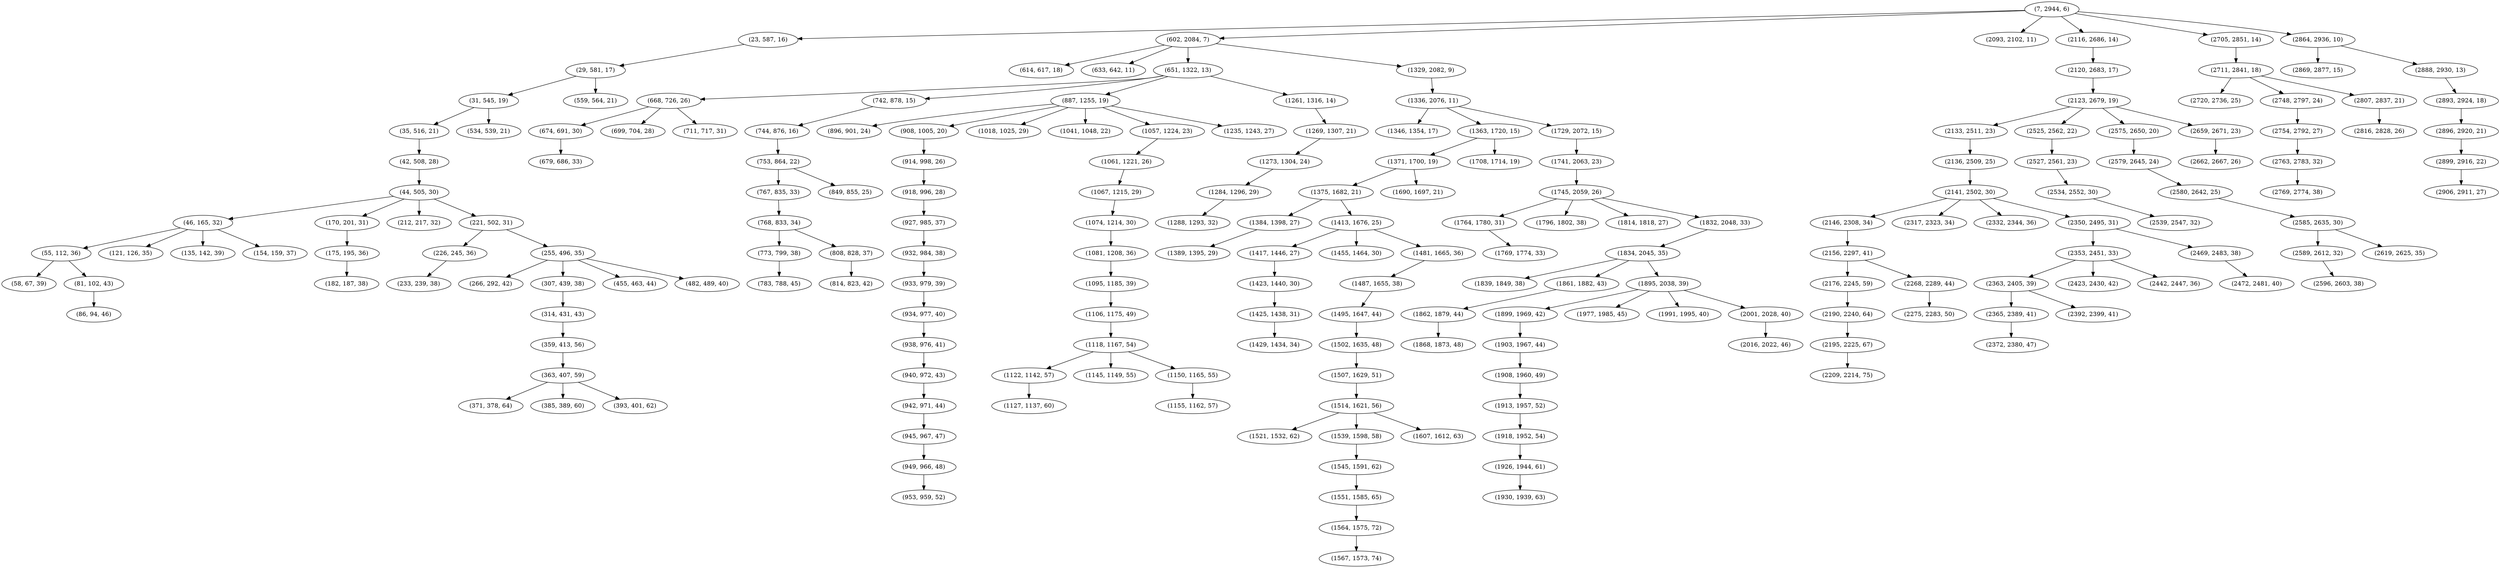 digraph tree {
    "(7, 2944, 6)";
    "(23, 587, 16)";
    "(29, 581, 17)";
    "(31, 545, 19)";
    "(35, 516, 21)";
    "(42, 508, 28)";
    "(44, 505, 30)";
    "(46, 165, 32)";
    "(55, 112, 36)";
    "(58, 67, 39)";
    "(81, 102, 43)";
    "(86, 94, 46)";
    "(121, 126, 35)";
    "(135, 142, 39)";
    "(154, 159, 37)";
    "(170, 201, 31)";
    "(175, 195, 36)";
    "(182, 187, 38)";
    "(212, 217, 32)";
    "(221, 502, 31)";
    "(226, 245, 36)";
    "(233, 239, 38)";
    "(255, 496, 35)";
    "(266, 292, 42)";
    "(307, 439, 38)";
    "(314, 431, 43)";
    "(359, 413, 56)";
    "(363, 407, 59)";
    "(371, 378, 64)";
    "(385, 389, 60)";
    "(393, 401, 62)";
    "(455, 463, 44)";
    "(482, 489, 40)";
    "(534, 539, 21)";
    "(559, 564, 21)";
    "(602, 2084, 7)";
    "(614, 617, 18)";
    "(633, 642, 11)";
    "(651, 1322, 13)";
    "(668, 726, 26)";
    "(674, 691, 30)";
    "(679, 686, 33)";
    "(699, 704, 28)";
    "(711, 717, 31)";
    "(742, 878, 15)";
    "(744, 876, 16)";
    "(753, 864, 22)";
    "(767, 835, 33)";
    "(768, 833, 34)";
    "(773, 799, 38)";
    "(783, 788, 45)";
    "(808, 828, 37)";
    "(814, 823, 42)";
    "(849, 855, 25)";
    "(887, 1255, 19)";
    "(896, 901, 24)";
    "(908, 1005, 20)";
    "(914, 998, 26)";
    "(918, 996, 28)";
    "(927, 985, 37)";
    "(932, 984, 38)";
    "(933, 979, 39)";
    "(934, 977, 40)";
    "(938, 976, 41)";
    "(940, 972, 43)";
    "(942, 971, 44)";
    "(945, 967, 47)";
    "(949, 966, 48)";
    "(953, 959, 52)";
    "(1018, 1025, 29)";
    "(1041, 1048, 22)";
    "(1057, 1224, 23)";
    "(1061, 1221, 26)";
    "(1067, 1215, 29)";
    "(1074, 1214, 30)";
    "(1081, 1208, 36)";
    "(1095, 1185, 39)";
    "(1106, 1175, 49)";
    "(1118, 1167, 54)";
    "(1122, 1142, 57)";
    "(1127, 1137, 60)";
    "(1145, 1149, 55)";
    "(1150, 1165, 55)";
    "(1155, 1162, 57)";
    "(1235, 1243, 27)";
    "(1261, 1316, 14)";
    "(1269, 1307, 21)";
    "(1273, 1304, 24)";
    "(1284, 1296, 29)";
    "(1288, 1293, 32)";
    "(1329, 2082, 9)";
    "(1336, 2076, 11)";
    "(1346, 1354, 17)";
    "(1363, 1720, 15)";
    "(1371, 1700, 19)";
    "(1375, 1682, 21)";
    "(1384, 1398, 27)";
    "(1389, 1395, 29)";
    "(1413, 1676, 25)";
    "(1417, 1446, 27)";
    "(1423, 1440, 30)";
    "(1425, 1438, 31)";
    "(1429, 1434, 34)";
    "(1455, 1464, 30)";
    "(1481, 1665, 36)";
    "(1487, 1655, 38)";
    "(1495, 1647, 44)";
    "(1502, 1635, 48)";
    "(1507, 1629, 51)";
    "(1514, 1621, 56)";
    "(1521, 1532, 62)";
    "(1539, 1598, 58)";
    "(1545, 1591, 62)";
    "(1551, 1585, 65)";
    "(1564, 1575, 72)";
    "(1567, 1573, 74)";
    "(1607, 1612, 63)";
    "(1690, 1697, 21)";
    "(1708, 1714, 19)";
    "(1729, 2072, 15)";
    "(1741, 2063, 23)";
    "(1745, 2059, 26)";
    "(1764, 1780, 31)";
    "(1769, 1774, 33)";
    "(1796, 1802, 38)";
    "(1814, 1818, 27)";
    "(1832, 2048, 33)";
    "(1834, 2045, 35)";
    "(1839, 1849, 38)";
    "(1861, 1882, 43)";
    "(1862, 1879, 44)";
    "(1868, 1873, 48)";
    "(1895, 2038, 39)";
    "(1899, 1969, 42)";
    "(1903, 1967, 44)";
    "(1908, 1960, 49)";
    "(1913, 1957, 52)";
    "(1918, 1952, 54)";
    "(1926, 1944, 61)";
    "(1930, 1939, 63)";
    "(1977, 1985, 45)";
    "(1991, 1995, 40)";
    "(2001, 2028, 40)";
    "(2016, 2022, 46)";
    "(2093, 2102, 11)";
    "(2116, 2686, 14)";
    "(2120, 2683, 17)";
    "(2123, 2679, 19)";
    "(2133, 2511, 23)";
    "(2136, 2509, 25)";
    "(2141, 2502, 30)";
    "(2146, 2308, 34)";
    "(2156, 2297, 41)";
    "(2176, 2245, 59)";
    "(2190, 2240, 64)";
    "(2195, 2225, 67)";
    "(2209, 2214, 75)";
    "(2268, 2289, 44)";
    "(2275, 2283, 50)";
    "(2317, 2323, 34)";
    "(2332, 2344, 36)";
    "(2350, 2495, 31)";
    "(2353, 2451, 33)";
    "(2363, 2405, 39)";
    "(2365, 2389, 41)";
    "(2372, 2380, 47)";
    "(2392, 2399, 41)";
    "(2423, 2430, 42)";
    "(2442, 2447, 36)";
    "(2469, 2483, 38)";
    "(2472, 2481, 40)";
    "(2525, 2562, 22)";
    "(2527, 2561, 23)";
    "(2534, 2552, 30)";
    "(2539, 2547, 32)";
    "(2575, 2650, 20)";
    "(2579, 2645, 24)";
    "(2580, 2642, 25)";
    "(2585, 2635, 30)";
    "(2589, 2612, 32)";
    "(2596, 2603, 38)";
    "(2619, 2625, 35)";
    "(2659, 2671, 23)";
    "(2662, 2667, 26)";
    "(2705, 2851, 14)";
    "(2711, 2841, 18)";
    "(2720, 2736, 25)";
    "(2748, 2797, 24)";
    "(2754, 2792, 27)";
    "(2763, 2783, 32)";
    "(2769, 2774, 38)";
    "(2807, 2837, 21)";
    "(2816, 2828, 26)";
    "(2864, 2936, 10)";
    "(2869, 2877, 15)";
    "(2888, 2930, 13)";
    "(2893, 2924, 18)";
    "(2896, 2920, 21)";
    "(2899, 2916, 22)";
    "(2906, 2911, 27)";
    "(7, 2944, 6)" -> "(23, 587, 16)";
    "(7, 2944, 6)" -> "(602, 2084, 7)";
    "(7, 2944, 6)" -> "(2093, 2102, 11)";
    "(7, 2944, 6)" -> "(2116, 2686, 14)";
    "(7, 2944, 6)" -> "(2705, 2851, 14)";
    "(7, 2944, 6)" -> "(2864, 2936, 10)";
    "(23, 587, 16)" -> "(29, 581, 17)";
    "(29, 581, 17)" -> "(31, 545, 19)";
    "(29, 581, 17)" -> "(559, 564, 21)";
    "(31, 545, 19)" -> "(35, 516, 21)";
    "(31, 545, 19)" -> "(534, 539, 21)";
    "(35, 516, 21)" -> "(42, 508, 28)";
    "(42, 508, 28)" -> "(44, 505, 30)";
    "(44, 505, 30)" -> "(46, 165, 32)";
    "(44, 505, 30)" -> "(170, 201, 31)";
    "(44, 505, 30)" -> "(212, 217, 32)";
    "(44, 505, 30)" -> "(221, 502, 31)";
    "(46, 165, 32)" -> "(55, 112, 36)";
    "(46, 165, 32)" -> "(121, 126, 35)";
    "(46, 165, 32)" -> "(135, 142, 39)";
    "(46, 165, 32)" -> "(154, 159, 37)";
    "(55, 112, 36)" -> "(58, 67, 39)";
    "(55, 112, 36)" -> "(81, 102, 43)";
    "(81, 102, 43)" -> "(86, 94, 46)";
    "(170, 201, 31)" -> "(175, 195, 36)";
    "(175, 195, 36)" -> "(182, 187, 38)";
    "(221, 502, 31)" -> "(226, 245, 36)";
    "(221, 502, 31)" -> "(255, 496, 35)";
    "(226, 245, 36)" -> "(233, 239, 38)";
    "(255, 496, 35)" -> "(266, 292, 42)";
    "(255, 496, 35)" -> "(307, 439, 38)";
    "(255, 496, 35)" -> "(455, 463, 44)";
    "(255, 496, 35)" -> "(482, 489, 40)";
    "(307, 439, 38)" -> "(314, 431, 43)";
    "(314, 431, 43)" -> "(359, 413, 56)";
    "(359, 413, 56)" -> "(363, 407, 59)";
    "(363, 407, 59)" -> "(371, 378, 64)";
    "(363, 407, 59)" -> "(385, 389, 60)";
    "(363, 407, 59)" -> "(393, 401, 62)";
    "(602, 2084, 7)" -> "(614, 617, 18)";
    "(602, 2084, 7)" -> "(633, 642, 11)";
    "(602, 2084, 7)" -> "(651, 1322, 13)";
    "(602, 2084, 7)" -> "(1329, 2082, 9)";
    "(651, 1322, 13)" -> "(668, 726, 26)";
    "(651, 1322, 13)" -> "(742, 878, 15)";
    "(651, 1322, 13)" -> "(887, 1255, 19)";
    "(651, 1322, 13)" -> "(1261, 1316, 14)";
    "(668, 726, 26)" -> "(674, 691, 30)";
    "(668, 726, 26)" -> "(699, 704, 28)";
    "(668, 726, 26)" -> "(711, 717, 31)";
    "(674, 691, 30)" -> "(679, 686, 33)";
    "(742, 878, 15)" -> "(744, 876, 16)";
    "(744, 876, 16)" -> "(753, 864, 22)";
    "(753, 864, 22)" -> "(767, 835, 33)";
    "(753, 864, 22)" -> "(849, 855, 25)";
    "(767, 835, 33)" -> "(768, 833, 34)";
    "(768, 833, 34)" -> "(773, 799, 38)";
    "(768, 833, 34)" -> "(808, 828, 37)";
    "(773, 799, 38)" -> "(783, 788, 45)";
    "(808, 828, 37)" -> "(814, 823, 42)";
    "(887, 1255, 19)" -> "(896, 901, 24)";
    "(887, 1255, 19)" -> "(908, 1005, 20)";
    "(887, 1255, 19)" -> "(1018, 1025, 29)";
    "(887, 1255, 19)" -> "(1041, 1048, 22)";
    "(887, 1255, 19)" -> "(1057, 1224, 23)";
    "(887, 1255, 19)" -> "(1235, 1243, 27)";
    "(908, 1005, 20)" -> "(914, 998, 26)";
    "(914, 998, 26)" -> "(918, 996, 28)";
    "(918, 996, 28)" -> "(927, 985, 37)";
    "(927, 985, 37)" -> "(932, 984, 38)";
    "(932, 984, 38)" -> "(933, 979, 39)";
    "(933, 979, 39)" -> "(934, 977, 40)";
    "(934, 977, 40)" -> "(938, 976, 41)";
    "(938, 976, 41)" -> "(940, 972, 43)";
    "(940, 972, 43)" -> "(942, 971, 44)";
    "(942, 971, 44)" -> "(945, 967, 47)";
    "(945, 967, 47)" -> "(949, 966, 48)";
    "(949, 966, 48)" -> "(953, 959, 52)";
    "(1057, 1224, 23)" -> "(1061, 1221, 26)";
    "(1061, 1221, 26)" -> "(1067, 1215, 29)";
    "(1067, 1215, 29)" -> "(1074, 1214, 30)";
    "(1074, 1214, 30)" -> "(1081, 1208, 36)";
    "(1081, 1208, 36)" -> "(1095, 1185, 39)";
    "(1095, 1185, 39)" -> "(1106, 1175, 49)";
    "(1106, 1175, 49)" -> "(1118, 1167, 54)";
    "(1118, 1167, 54)" -> "(1122, 1142, 57)";
    "(1118, 1167, 54)" -> "(1145, 1149, 55)";
    "(1118, 1167, 54)" -> "(1150, 1165, 55)";
    "(1122, 1142, 57)" -> "(1127, 1137, 60)";
    "(1150, 1165, 55)" -> "(1155, 1162, 57)";
    "(1261, 1316, 14)" -> "(1269, 1307, 21)";
    "(1269, 1307, 21)" -> "(1273, 1304, 24)";
    "(1273, 1304, 24)" -> "(1284, 1296, 29)";
    "(1284, 1296, 29)" -> "(1288, 1293, 32)";
    "(1329, 2082, 9)" -> "(1336, 2076, 11)";
    "(1336, 2076, 11)" -> "(1346, 1354, 17)";
    "(1336, 2076, 11)" -> "(1363, 1720, 15)";
    "(1336, 2076, 11)" -> "(1729, 2072, 15)";
    "(1363, 1720, 15)" -> "(1371, 1700, 19)";
    "(1363, 1720, 15)" -> "(1708, 1714, 19)";
    "(1371, 1700, 19)" -> "(1375, 1682, 21)";
    "(1371, 1700, 19)" -> "(1690, 1697, 21)";
    "(1375, 1682, 21)" -> "(1384, 1398, 27)";
    "(1375, 1682, 21)" -> "(1413, 1676, 25)";
    "(1384, 1398, 27)" -> "(1389, 1395, 29)";
    "(1413, 1676, 25)" -> "(1417, 1446, 27)";
    "(1413, 1676, 25)" -> "(1455, 1464, 30)";
    "(1413, 1676, 25)" -> "(1481, 1665, 36)";
    "(1417, 1446, 27)" -> "(1423, 1440, 30)";
    "(1423, 1440, 30)" -> "(1425, 1438, 31)";
    "(1425, 1438, 31)" -> "(1429, 1434, 34)";
    "(1481, 1665, 36)" -> "(1487, 1655, 38)";
    "(1487, 1655, 38)" -> "(1495, 1647, 44)";
    "(1495, 1647, 44)" -> "(1502, 1635, 48)";
    "(1502, 1635, 48)" -> "(1507, 1629, 51)";
    "(1507, 1629, 51)" -> "(1514, 1621, 56)";
    "(1514, 1621, 56)" -> "(1521, 1532, 62)";
    "(1514, 1621, 56)" -> "(1539, 1598, 58)";
    "(1514, 1621, 56)" -> "(1607, 1612, 63)";
    "(1539, 1598, 58)" -> "(1545, 1591, 62)";
    "(1545, 1591, 62)" -> "(1551, 1585, 65)";
    "(1551, 1585, 65)" -> "(1564, 1575, 72)";
    "(1564, 1575, 72)" -> "(1567, 1573, 74)";
    "(1729, 2072, 15)" -> "(1741, 2063, 23)";
    "(1741, 2063, 23)" -> "(1745, 2059, 26)";
    "(1745, 2059, 26)" -> "(1764, 1780, 31)";
    "(1745, 2059, 26)" -> "(1796, 1802, 38)";
    "(1745, 2059, 26)" -> "(1814, 1818, 27)";
    "(1745, 2059, 26)" -> "(1832, 2048, 33)";
    "(1764, 1780, 31)" -> "(1769, 1774, 33)";
    "(1832, 2048, 33)" -> "(1834, 2045, 35)";
    "(1834, 2045, 35)" -> "(1839, 1849, 38)";
    "(1834, 2045, 35)" -> "(1861, 1882, 43)";
    "(1834, 2045, 35)" -> "(1895, 2038, 39)";
    "(1861, 1882, 43)" -> "(1862, 1879, 44)";
    "(1862, 1879, 44)" -> "(1868, 1873, 48)";
    "(1895, 2038, 39)" -> "(1899, 1969, 42)";
    "(1895, 2038, 39)" -> "(1977, 1985, 45)";
    "(1895, 2038, 39)" -> "(1991, 1995, 40)";
    "(1895, 2038, 39)" -> "(2001, 2028, 40)";
    "(1899, 1969, 42)" -> "(1903, 1967, 44)";
    "(1903, 1967, 44)" -> "(1908, 1960, 49)";
    "(1908, 1960, 49)" -> "(1913, 1957, 52)";
    "(1913, 1957, 52)" -> "(1918, 1952, 54)";
    "(1918, 1952, 54)" -> "(1926, 1944, 61)";
    "(1926, 1944, 61)" -> "(1930, 1939, 63)";
    "(2001, 2028, 40)" -> "(2016, 2022, 46)";
    "(2116, 2686, 14)" -> "(2120, 2683, 17)";
    "(2120, 2683, 17)" -> "(2123, 2679, 19)";
    "(2123, 2679, 19)" -> "(2133, 2511, 23)";
    "(2123, 2679, 19)" -> "(2525, 2562, 22)";
    "(2123, 2679, 19)" -> "(2575, 2650, 20)";
    "(2123, 2679, 19)" -> "(2659, 2671, 23)";
    "(2133, 2511, 23)" -> "(2136, 2509, 25)";
    "(2136, 2509, 25)" -> "(2141, 2502, 30)";
    "(2141, 2502, 30)" -> "(2146, 2308, 34)";
    "(2141, 2502, 30)" -> "(2317, 2323, 34)";
    "(2141, 2502, 30)" -> "(2332, 2344, 36)";
    "(2141, 2502, 30)" -> "(2350, 2495, 31)";
    "(2146, 2308, 34)" -> "(2156, 2297, 41)";
    "(2156, 2297, 41)" -> "(2176, 2245, 59)";
    "(2156, 2297, 41)" -> "(2268, 2289, 44)";
    "(2176, 2245, 59)" -> "(2190, 2240, 64)";
    "(2190, 2240, 64)" -> "(2195, 2225, 67)";
    "(2195, 2225, 67)" -> "(2209, 2214, 75)";
    "(2268, 2289, 44)" -> "(2275, 2283, 50)";
    "(2350, 2495, 31)" -> "(2353, 2451, 33)";
    "(2350, 2495, 31)" -> "(2469, 2483, 38)";
    "(2353, 2451, 33)" -> "(2363, 2405, 39)";
    "(2353, 2451, 33)" -> "(2423, 2430, 42)";
    "(2353, 2451, 33)" -> "(2442, 2447, 36)";
    "(2363, 2405, 39)" -> "(2365, 2389, 41)";
    "(2363, 2405, 39)" -> "(2392, 2399, 41)";
    "(2365, 2389, 41)" -> "(2372, 2380, 47)";
    "(2469, 2483, 38)" -> "(2472, 2481, 40)";
    "(2525, 2562, 22)" -> "(2527, 2561, 23)";
    "(2527, 2561, 23)" -> "(2534, 2552, 30)";
    "(2534, 2552, 30)" -> "(2539, 2547, 32)";
    "(2575, 2650, 20)" -> "(2579, 2645, 24)";
    "(2579, 2645, 24)" -> "(2580, 2642, 25)";
    "(2580, 2642, 25)" -> "(2585, 2635, 30)";
    "(2585, 2635, 30)" -> "(2589, 2612, 32)";
    "(2585, 2635, 30)" -> "(2619, 2625, 35)";
    "(2589, 2612, 32)" -> "(2596, 2603, 38)";
    "(2659, 2671, 23)" -> "(2662, 2667, 26)";
    "(2705, 2851, 14)" -> "(2711, 2841, 18)";
    "(2711, 2841, 18)" -> "(2720, 2736, 25)";
    "(2711, 2841, 18)" -> "(2748, 2797, 24)";
    "(2711, 2841, 18)" -> "(2807, 2837, 21)";
    "(2748, 2797, 24)" -> "(2754, 2792, 27)";
    "(2754, 2792, 27)" -> "(2763, 2783, 32)";
    "(2763, 2783, 32)" -> "(2769, 2774, 38)";
    "(2807, 2837, 21)" -> "(2816, 2828, 26)";
    "(2864, 2936, 10)" -> "(2869, 2877, 15)";
    "(2864, 2936, 10)" -> "(2888, 2930, 13)";
    "(2888, 2930, 13)" -> "(2893, 2924, 18)";
    "(2893, 2924, 18)" -> "(2896, 2920, 21)";
    "(2896, 2920, 21)" -> "(2899, 2916, 22)";
    "(2899, 2916, 22)" -> "(2906, 2911, 27)";
}
